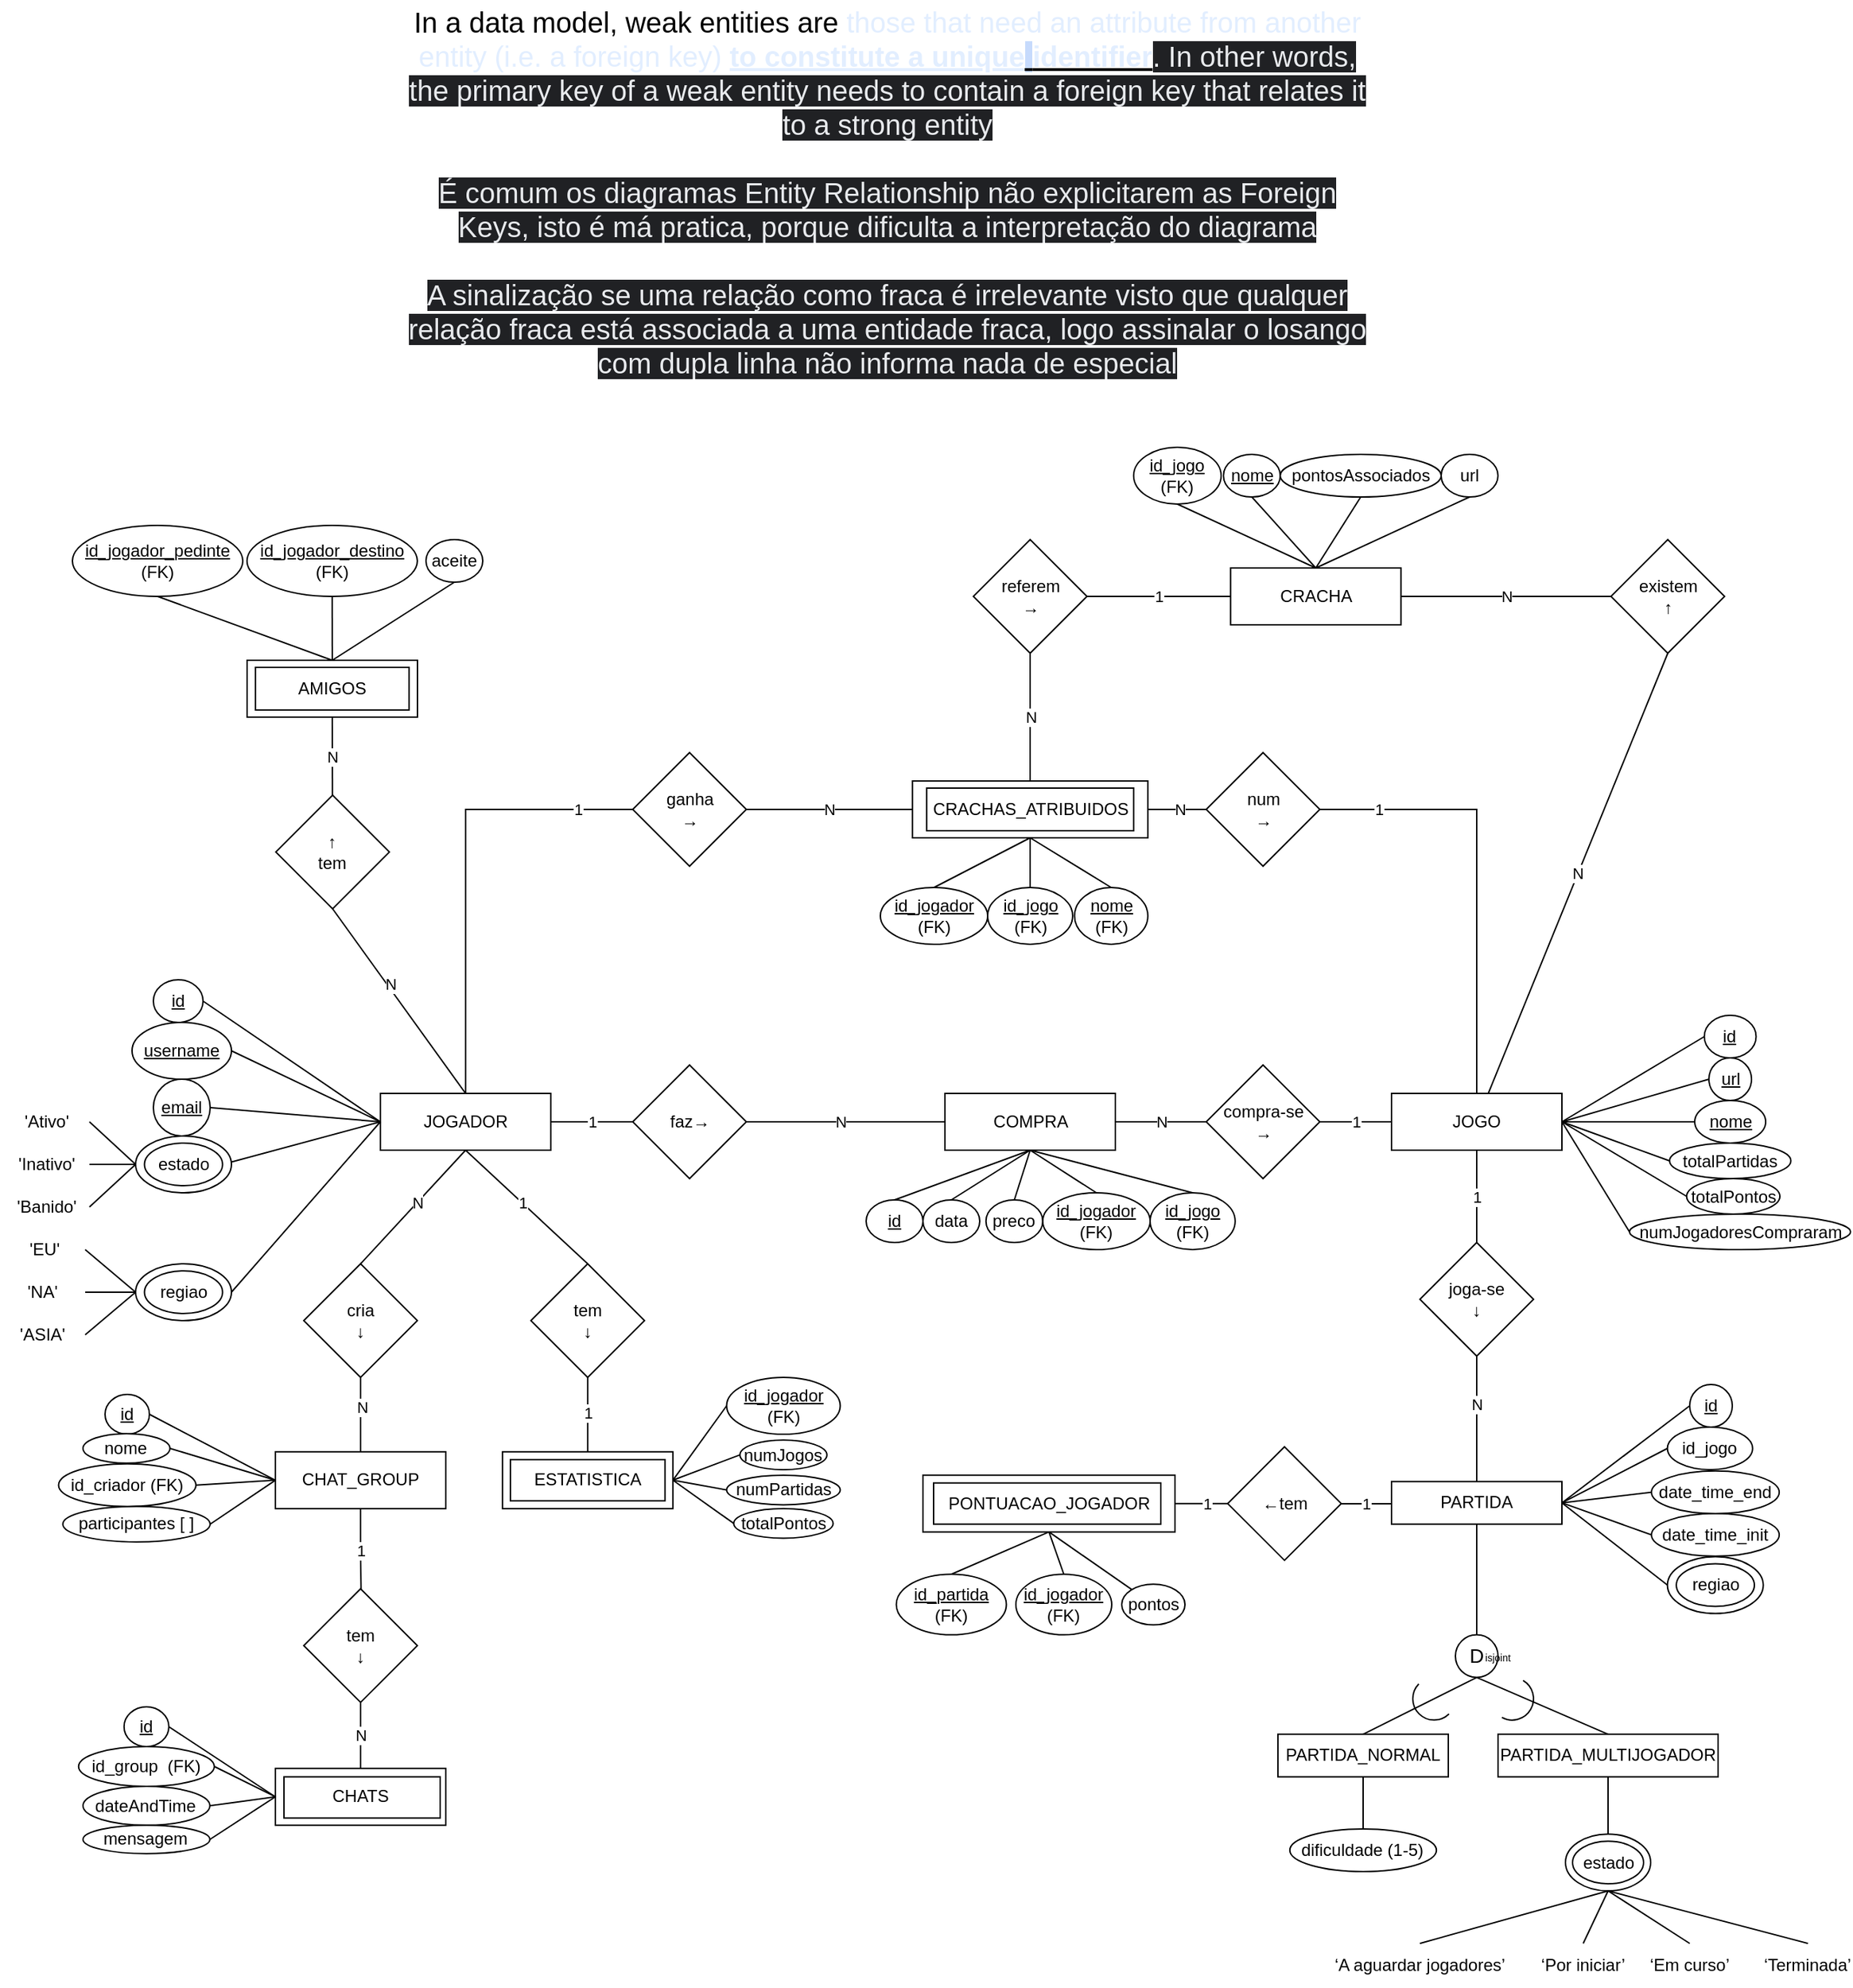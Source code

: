 <mxfile version="21.2.3" type="device">
  <diagram name="Page-1" id="gDqPEwOeBJ4B4ghDHGTp">
    <mxGraphModel dx="574" dy="1491" grid="1" gridSize="10" guides="1" tooltips="1" connect="1" arrows="1" fold="1" page="1" pageScale="1" pageWidth="827" pageHeight="1169" math="0" shadow="0">
      <root>
        <mxCell id="0" />
        <mxCell id="1" parent="0" />
        <mxCell id="o9kefqiTdvMdUMg-I6oA-73" value="" style="ellipse;whiteSpace=wrap;html=1;" parent="1" vertex="1">
          <mxGeometry x="1182.5" y="761.62" width="60" height="40" as="geometry" />
        </mxCell>
        <mxCell id="Y0LaDZVLSumVNecySCVG-50" style="rounded=0;orthogonalLoop=1;jettySize=auto;html=1;entryX=0;entryY=0.5;entryDx=0;entryDy=0;exitX=1;exitY=0.5;exitDx=0;exitDy=0;endArrow=none;endFill=0;" parent="1" source="o9kefqiTdvMdUMg-I6oA-35" target="Y0LaDZVLSumVNecySCVG-48" edge="1">
          <mxGeometry relative="1" as="geometry" />
        </mxCell>
        <mxCell id="Y0LaDZVLSumVNecySCVG-61" value="N" style="edgeLabel;html=1;align=center;verticalAlign=middle;resizable=0;points=[];" parent="Y0LaDZVLSumVNecySCVG-50" vertex="1" connectable="0">
          <mxGeometry x="0.373" relative="1" as="geometry">
            <mxPoint x="-30" as="offset" />
          </mxGeometry>
        </mxCell>
        <mxCell id="o9kefqiTdvMdUMg-I6oA-35" value="faz→" style="rhombus;whiteSpace=wrap;html=1;" parent="1" vertex="1">
          <mxGeometry x="525.64" y="220" width="80" height="80" as="geometry" />
        </mxCell>
        <mxCell id="o9kefqiTdvMdUMg-I6oA-3" style="rounded=0;orthogonalLoop=1;jettySize=auto;html=1;entryX=1;entryY=0.5;entryDx=0;entryDy=0;exitX=0;exitY=0.5;exitDx=0;exitDy=0;endArrow=none;endFill=0;" parent="1" source="o9kefqiTdvMdUMg-I6oA-1" target="o9kefqiTdvMdUMg-I6oA-2" edge="1">
          <mxGeometry relative="1" as="geometry" />
        </mxCell>
        <mxCell id="o9kefqiTdvMdUMg-I6oA-6" style="rounded=0;orthogonalLoop=1;jettySize=auto;html=1;exitX=0;exitY=0.5;exitDx=0;exitDy=0;entryX=1;entryY=0.5;entryDx=0;entryDy=0;endArrow=none;endFill=0;" parent="1" source="o9kefqiTdvMdUMg-I6oA-1" target="o9kefqiTdvMdUMg-I6oA-4" edge="1">
          <mxGeometry relative="1" as="geometry" />
        </mxCell>
        <mxCell id="o9kefqiTdvMdUMg-I6oA-36" value="1" style="rounded=0;orthogonalLoop=1;jettySize=auto;html=1;entryX=0;entryY=0.5;entryDx=0;entryDy=0;endArrow=none;endFill=0;exitX=1;exitY=0.5;exitDx=0;exitDy=0;" parent="1" source="o9kefqiTdvMdUMg-I6oA-1" target="o9kefqiTdvMdUMg-I6oA-35" edge="1">
          <mxGeometry relative="1" as="geometry">
            <mxPoint x="458.14" y="120.034" as="sourcePoint" />
          </mxGeometry>
        </mxCell>
        <mxCell id="o9kefqiTdvMdUMg-I6oA-89" style="edgeStyle=orthogonalEdgeStyle;rounded=0;orthogonalLoop=1;jettySize=auto;html=1;entryX=0;entryY=0.5;entryDx=0;entryDy=0;endArrow=none;endFill=0;exitX=0.5;exitY=0;exitDx=0;exitDy=0;" parent="1" source="o9kefqiTdvMdUMg-I6oA-1" target="o9kefqiTdvMdUMg-I6oA-87" edge="1">
          <mxGeometry relative="1" as="geometry" />
        </mxCell>
        <mxCell id="o9kefqiTdvMdUMg-I6oA-90" value="1" style="edgeLabel;html=1;align=center;verticalAlign=middle;resizable=0;points=[];" parent="o9kefqiTdvMdUMg-I6oA-89" vertex="1" connectable="0">
          <mxGeometry x="0.285" relative="1" as="geometry">
            <mxPoint x="75" as="offset" />
          </mxGeometry>
        </mxCell>
        <mxCell id="H9_7_KovDlHxRIFXxLMO-4" style="rounded=0;orthogonalLoop=1;jettySize=auto;html=1;entryX=0.5;entryY=1;entryDx=0;entryDy=0;exitX=0.5;exitY=0;exitDx=0;exitDy=0;endArrow=none;endFill=0;" parent="1" source="o9kefqiTdvMdUMg-I6oA-1" target="H9_7_KovDlHxRIFXxLMO-3" edge="1">
          <mxGeometry relative="1" as="geometry" />
        </mxCell>
        <mxCell id="Y0LaDZVLSumVNecySCVG-1" value="N" style="edgeLabel;html=1;align=center;verticalAlign=middle;resizable=0;points=[];" parent="H9_7_KovDlHxRIFXxLMO-4" vertex="1" connectable="0">
          <mxGeometry x="0.165" y="-2" relative="1" as="geometry">
            <mxPoint as="offset" />
          </mxGeometry>
        </mxCell>
        <mxCell id="o9kefqiTdvMdUMg-I6oA-1" value="JOGADOR" style="rounded=0;whiteSpace=wrap;html=1;" parent="1" vertex="1">
          <mxGeometry x="347.89" y="240" width="120" height="40" as="geometry" />
        </mxCell>
        <mxCell id="o9kefqiTdvMdUMg-I6oA-2" value="&lt;u&gt;id&lt;/u&gt;" style="ellipse;whiteSpace=wrap;html=1;" parent="1" vertex="1">
          <mxGeometry x="188" y="160" width="35" height="30" as="geometry" />
        </mxCell>
        <mxCell id="o9kefqiTdvMdUMg-I6oA-4" value="&lt;u&gt;username&lt;/u&gt;" style="ellipse;whiteSpace=wrap;html=1;" parent="1" vertex="1">
          <mxGeometry x="173" y="190" width="70" height="40" as="geometry" />
        </mxCell>
        <mxCell id="o9kefqiTdvMdUMg-I6oA-5" value="&lt;u&gt;email&lt;/u&gt;" style="ellipse;whiteSpace=wrap;html=1;" parent="1" vertex="1">
          <mxGeometry x="188" y="230" width="40" height="40" as="geometry" />
        </mxCell>
        <mxCell id="o9kefqiTdvMdUMg-I6oA-7" style="rounded=0;orthogonalLoop=1;jettySize=auto;html=1;exitX=0;exitY=0.5;exitDx=0;exitDy=0;entryX=1;entryY=0.5;entryDx=0;entryDy=0;endArrow=none;endFill=0;" parent="1" source="o9kefqiTdvMdUMg-I6oA-1" target="o9kefqiTdvMdUMg-I6oA-5" edge="1">
          <mxGeometry relative="1" as="geometry">
            <mxPoint x="414.25" y="230" as="sourcePoint" />
            <mxPoint x="304.25" y="250" as="targetPoint" />
          </mxGeometry>
        </mxCell>
        <mxCell id="o9kefqiTdvMdUMg-I6oA-9" style="rounded=0;orthogonalLoop=1;jettySize=auto;html=1;entryX=1;entryY=0.5;entryDx=0;entryDy=0;endArrow=none;endFill=0;exitX=0;exitY=0.5;exitDx=0;exitDy=0;" parent="1" source="o9kefqiTdvMdUMg-I6oA-1" target="o9kefqiTdvMdUMg-I6oA-8" edge="1">
          <mxGeometry relative="1" as="geometry">
            <mxPoint x="404.25" y="220" as="sourcePoint" />
            <mxPoint x="289.25" y="290" as="targetPoint" />
          </mxGeometry>
        </mxCell>
        <mxCell id="o9kefqiTdvMdUMg-I6oA-10" value="" style="ellipse;whiteSpace=wrap;html=1;" parent="1" vertex="1">
          <mxGeometry x="175.5" y="270" width="67.5" height="40" as="geometry" />
        </mxCell>
        <mxCell id="o9kefqiTdvMdUMg-I6oA-8" value="estado" style="ellipse;whiteSpace=wrap;html=1;" parent="1" vertex="1">
          <mxGeometry x="181.75" y="275" width="55" height="30" as="geometry" />
        </mxCell>
        <mxCell id="o9kefqiTdvMdUMg-I6oA-11" value="&#39;Ativo&#39;" style="text;html=1;strokeColor=none;fillColor=none;align=center;verticalAlign=middle;whiteSpace=wrap;rounded=0;" parent="1" vertex="1">
          <mxGeometry x="83" y="245" width="60" height="30" as="geometry" />
        </mxCell>
        <mxCell id="o9kefqiTdvMdUMg-I6oA-12" value="&#39;Inativo&#39;" style="text;html=1;strokeColor=none;fillColor=none;align=center;verticalAlign=middle;whiteSpace=wrap;rounded=0;" parent="1" vertex="1">
          <mxGeometry x="83" y="275" width="60" height="30" as="geometry" />
        </mxCell>
        <mxCell id="o9kefqiTdvMdUMg-I6oA-13" value="&#39;Banido&#39;" style="text;html=1;strokeColor=none;fillColor=none;align=center;verticalAlign=middle;whiteSpace=wrap;rounded=0;" parent="1" vertex="1">
          <mxGeometry x="83" y="305" width="60" height="30" as="geometry" />
        </mxCell>
        <mxCell id="o9kefqiTdvMdUMg-I6oA-16" style="rounded=0;orthogonalLoop=1;jettySize=auto;html=1;entryX=1;entryY=0.5;entryDx=0;entryDy=0;endArrow=none;endFill=0;exitX=0;exitY=0.5;exitDx=0;exitDy=0;" parent="1" source="o9kefqiTdvMdUMg-I6oA-10" target="o9kefqiTdvMdUMg-I6oA-11" edge="1">
          <mxGeometry relative="1" as="geometry">
            <mxPoint x="363" y="200" as="sourcePoint" />
            <mxPoint x="247" y="300" as="targetPoint" />
          </mxGeometry>
        </mxCell>
        <mxCell id="o9kefqiTdvMdUMg-I6oA-17" style="rounded=0;orthogonalLoop=1;jettySize=auto;html=1;entryX=1;entryY=0.5;entryDx=0;entryDy=0;endArrow=none;endFill=0;exitX=0;exitY=0.5;exitDx=0;exitDy=0;" parent="1" source="o9kefqiTdvMdUMg-I6oA-10" target="o9kefqiTdvMdUMg-I6oA-12" edge="1">
          <mxGeometry relative="1" as="geometry">
            <mxPoint x="186" y="300" as="sourcePoint" />
            <mxPoint x="148" y="270" as="targetPoint" />
          </mxGeometry>
        </mxCell>
        <mxCell id="o9kefqiTdvMdUMg-I6oA-18" style="rounded=0;orthogonalLoop=1;jettySize=auto;html=1;entryX=1;entryY=0.5;entryDx=0;entryDy=0;endArrow=none;endFill=0;exitX=0;exitY=0.5;exitDx=0;exitDy=0;" parent="1" source="o9kefqiTdvMdUMg-I6oA-10" target="o9kefqiTdvMdUMg-I6oA-13" edge="1">
          <mxGeometry relative="1" as="geometry">
            <mxPoint x="196" y="310" as="sourcePoint" />
            <mxPoint x="158" y="280" as="targetPoint" />
          </mxGeometry>
        </mxCell>
        <mxCell id="o9kefqiTdvMdUMg-I6oA-19" value="regiao" style="ellipse;whiteSpace=wrap;html=1;" parent="1" vertex="1">
          <mxGeometry x="181.75" y="365" width="55" height="30" as="geometry" />
        </mxCell>
        <mxCell id="o9kefqiTdvMdUMg-I6oA-20" style="rounded=0;orthogonalLoop=1;jettySize=auto;html=1;entryX=1;entryY=0.5;entryDx=0;entryDy=0;endArrow=none;endFill=0;exitX=0;exitY=0.5;exitDx=0;exitDy=0;" parent="1" source="o9kefqiTdvMdUMg-I6oA-1" target="o9kefqiTdvMdUMg-I6oA-107" edge="1">
          <mxGeometry relative="1" as="geometry">
            <mxPoint x="414.25" y="280" as="sourcePoint" />
            <mxPoint x="298.25" y="330" as="targetPoint" />
          </mxGeometry>
        </mxCell>
        <mxCell id="Y0LaDZVLSumVNecySCVG-74" value="N" style="rounded=0;orthogonalLoop=1;jettySize=auto;html=1;entryX=0.5;entryY=1;entryDx=0;entryDy=0;endArrow=none;endFill=0;" parent="1" source="o9kefqiTdvMdUMg-I6oA-21" target="Y0LaDZVLSumVNecySCVG-72" edge="1">
          <mxGeometry relative="1" as="geometry" />
        </mxCell>
        <mxCell id="o9kefqiTdvMdUMg-I6oA-21" value="JOGO" style="rounded=0;whiteSpace=wrap;html=1;" parent="1" vertex="1">
          <mxGeometry x="1060" y="240" width="120" height="40" as="geometry" />
        </mxCell>
        <mxCell id="o9kefqiTdvMdUMg-I6oA-22" value="&lt;u&gt;id&lt;/u&gt;" style="ellipse;whiteSpace=wrap;html=1;" parent="1" vertex="1">
          <mxGeometry x="1280.29" y="185" width="36.47" height="30" as="geometry" />
        </mxCell>
        <mxCell id="o9kefqiTdvMdUMg-I6oA-23" style="rounded=0;orthogonalLoop=1;jettySize=auto;html=1;entryX=0;entryY=0.5;entryDx=0;entryDy=0;endArrow=none;endFill=0;exitX=1;exitY=0.5;exitDx=0;exitDy=0;" parent="1" source="o9kefqiTdvMdUMg-I6oA-21" target="o9kefqiTdvMdUMg-I6oA-22" edge="1">
          <mxGeometry relative="1" as="geometry">
            <mxPoint x="1208.96" y="260" as="sourcePoint" />
            <mxPoint x="1299.65" y="325" as="targetPoint" />
          </mxGeometry>
        </mxCell>
        <mxCell id="o9kefqiTdvMdUMg-I6oA-24" value="&lt;u&gt;url&lt;/u&gt;" style="ellipse;whiteSpace=wrap;html=1;" parent="1" vertex="1">
          <mxGeometry x="1283.53" y="215" width="30" height="30" as="geometry" />
        </mxCell>
        <mxCell id="o9kefqiTdvMdUMg-I6oA-25" style="rounded=0;orthogonalLoop=1;jettySize=auto;html=1;entryX=0;entryY=0.5;entryDx=0;entryDy=0;endArrow=none;endFill=0;exitX=1;exitY=0.5;exitDx=0;exitDy=0;" parent="1" source="o9kefqiTdvMdUMg-I6oA-21" target="o9kefqiTdvMdUMg-I6oA-24" edge="1">
          <mxGeometry relative="1" as="geometry">
            <mxPoint x="1208.96" y="260" as="sourcePoint" />
            <mxPoint x="1299.65" y="360" as="targetPoint" />
          </mxGeometry>
        </mxCell>
        <mxCell id="o9kefqiTdvMdUMg-I6oA-26" value="&lt;u&gt;nome&lt;/u&gt;" style="ellipse;whiteSpace=wrap;html=1;" parent="1" vertex="1">
          <mxGeometry x="1273.53" y="245" width="50" height="30" as="geometry" />
        </mxCell>
        <mxCell id="o9kefqiTdvMdUMg-I6oA-27" style="rounded=0;orthogonalLoop=1;jettySize=auto;html=1;entryX=0;entryY=0.5;entryDx=0;entryDy=0;endArrow=none;endFill=0;exitX=1;exitY=0.5;exitDx=0;exitDy=0;" parent="1" source="o9kefqiTdvMdUMg-I6oA-21" target="o9kefqiTdvMdUMg-I6oA-26" edge="1">
          <mxGeometry relative="1" as="geometry">
            <mxPoint x="1208.96" y="260" as="sourcePoint" />
            <mxPoint x="1284.4" y="365" as="targetPoint" />
          </mxGeometry>
        </mxCell>
        <mxCell id="o9kefqiTdvMdUMg-I6oA-31" value="data" style="ellipse;whiteSpace=wrap;html=1;" parent="1" vertex="1">
          <mxGeometry x="730" y="315" width="40" height="30" as="geometry" />
        </mxCell>
        <mxCell id="o9kefqiTdvMdUMg-I6oA-32" value="preco" style="ellipse;whiteSpace=wrap;html=1;" parent="1" vertex="1">
          <mxGeometry x="774.37" y="315" width="40" height="30" as="geometry" />
        </mxCell>
        <mxCell id="o9kefqiTdvMdUMg-I6oA-33" style="rounded=0;orthogonalLoop=1;jettySize=auto;html=1;entryX=0.5;entryY=0;entryDx=0;entryDy=0;endArrow=none;endFill=0;exitX=0.5;exitY=1;exitDx=0;exitDy=0;" parent="1" source="Y0LaDZVLSumVNecySCVG-48" target="o9kefqiTdvMdUMg-I6oA-32" edge="1">
          <mxGeometry relative="1" as="geometry">
            <mxPoint x="813.76" y="130" as="sourcePoint" />
            <mxPoint x="1142.13" y="205" as="targetPoint" />
          </mxGeometry>
        </mxCell>
        <mxCell id="o9kefqiTdvMdUMg-I6oA-34" style="rounded=0;orthogonalLoop=1;jettySize=auto;html=1;entryX=0.5;entryY=0;entryDx=0;entryDy=0;endArrow=none;endFill=0;exitX=0.5;exitY=1;exitDx=0;exitDy=0;" parent="1" source="Y0LaDZVLSumVNecySCVG-48" target="o9kefqiTdvMdUMg-I6oA-31" edge="1">
          <mxGeometry relative="1" as="geometry">
            <mxPoint x="773.76" y="100" as="sourcePoint" />
            <mxPoint x="808.01" y="245" as="targetPoint" />
          </mxGeometry>
        </mxCell>
        <mxCell id="o9kefqiTdvMdUMg-I6oA-53" style="rounded=0;orthogonalLoop=1;jettySize=auto;html=1;endArrow=none;endFill=0;exitX=0.5;exitY=1;exitDx=0;exitDy=0;entryX=0.5;entryY=0;entryDx=0;entryDy=0;" parent="1" source="Y0LaDZVLSumVNecySCVG-38" target="o9kefqiTdvMdUMg-I6oA-52" edge="1">
          <mxGeometry relative="1" as="geometry">
            <mxPoint x="1116.5" y="613.61" as="targetPoint" />
          </mxGeometry>
        </mxCell>
        <mxCell id="Y0LaDZVLSumVNecySCVG-39" style="rounded=0;orthogonalLoop=1;jettySize=auto;html=1;exitX=0.5;exitY=1;exitDx=0;exitDy=0;entryX=0.5;entryY=0;entryDx=0;entryDy=0;endArrow=none;endFill=0;" parent="1" source="o9kefqiTdvMdUMg-I6oA-38" target="Y0LaDZVLSumVNecySCVG-38" edge="1">
          <mxGeometry relative="1" as="geometry">
            <mxPoint x="1379.32" y="515.0" as="sourcePoint" />
          </mxGeometry>
        </mxCell>
        <mxCell id="Y0LaDZVLSumVNecySCVG-52" value="N" style="edgeLabel;html=1;align=center;verticalAlign=middle;resizable=0;points=[];" parent="Y0LaDZVLSumVNecySCVG-39" vertex="1" connectable="0">
          <mxGeometry x="-0.234" relative="1" as="geometry">
            <mxPoint as="offset" />
          </mxGeometry>
        </mxCell>
        <mxCell id="o9kefqiTdvMdUMg-I6oA-38" value="joga-se&lt;br&gt;↓" style="rhombus;whiteSpace=wrap;html=1;" parent="1" vertex="1">
          <mxGeometry x="1080" y="345" width="80" height="80" as="geometry" />
        </mxCell>
        <mxCell id="o9kefqiTdvMdUMg-I6oA-41" value="&lt;u&gt;id&lt;/u&gt;" style="ellipse;whiteSpace=wrap;html=1;" parent="1" vertex="1">
          <mxGeometry x="1270" y="445" width="30" height="30" as="geometry" />
        </mxCell>
        <mxCell id="o9kefqiTdvMdUMg-I6oA-43" value="date_time_init" style="ellipse;whiteSpace=wrap;html=1;" parent="1" vertex="1">
          <mxGeometry x="1243.06" y="535.9" width="90" height="30" as="geometry" />
        </mxCell>
        <mxCell id="o9kefqiTdvMdUMg-I6oA-46" value="date_time_end" style="ellipse;whiteSpace=wrap;html=1;" parent="1" vertex="1">
          <mxGeometry x="1243.06" y="505.9" width="90" height="30" as="geometry" />
        </mxCell>
        <mxCell id="o9kefqiTdvMdUMg-I6oA-50" value="1" style="rounded=0;orthogonalLoop=1;jettySize=auto;html=1;entryX=0.5;entryY=1;entryDx=0;entryDy=0;endArrow=none;endFill=0;exitX=0.5;exitY=0;exitDx=0;exitDy=0;" parent="1" source="o9kefqiTdvMdUMg-I6oA-38" target="o9kefqiTdvMdUMg-I6oA-21" edge="1">
          <mxGeometry relative="1" as="geometry">
            <mxPoint x="1113.1" y="360" as="sourcePoint" />
            <mxPoint x="679.48" y="140" as="targetPoint" />
          </mxGeometry>
        </mxCell>
        <mxCell id="o9kefqiTdvMdUMg-I6oA-58" style="rounded=0;orthogonalLoop=1;jettySize=auto;html=1;entryX=0.5;entryY=0;entryDx=0;entryDy=0;endArrow=none;endFill=0;exitX=0.5;exitY=1;exitDx=0;exitDy=0;" parent="1" source="o9kefqiTdvMdUMg-I6oA-52" target="o9kefqiTdvMdUMg-I6oA-57" edge="1">
          <mxGeometry relative="1" as="geometry" />
        </mxCell>
        <mxCell id="o9kefqiTdvMdUMg-I6oA-60" style="rounded=0;orthogonalLoop=1;jettySize=auto;html=1;entryX=0.5;entryY=0;entryDx=0;entryDy=0;endArrow=none;endFill=0;exitX=0.5;exitY=1;exitDx=0;exitDy=0;" parent="1" source="o9kefqiTdvMdUMg-I6oA-52" target="o9kefqiTdvMdUMg-I6oA-56" edge="1">
          <mxGeometry relative="1" as="geometry" />
        </mxCell>
        <mxCell id="o9kefqiTdvMdUMg-I6oA-52" value="&lt;font style=&quot;font-size: 14px;&quot;&gt;D&lt;/font&gt;" style="ellipse;whiteSpace=wrap;html=1;" parent="1" vertex="1">
          <mxGeometry x="1105" y="621.29" width="30" height="30" as="geometry" />
        </mxCell>
        <mxCell id="o9kefqiTdvMdUMg-I6oA-56" value="PARTIDA_MULTIJOGADOR" style="rounded=0;whiteSpace=wrap;html=1;" parent="1" vertex="1">
          <mxGeometry x="1135" y="691.29" width="155" height="30" as="geometry" />
        </mxCell>
        <mxCell id="PEW9V024uj19wOXFV4pj-3" style="edgeStyle=orthogonalEdgeStyle;rounded=0;orthogonalLoop=1;jettySize=auto;html=1;entryX=0.5;entryY=0;entryDx=0;entryDy=0;endArrow=none;endFill=0;curved=1;" parent="1" source="o9kefqiTdvMdUMg-I6oA-57" target="o9kefqiTdvMdUMg-I6oA-68" edge="1">
          <mxGeometry relative="1" as="geometry" />
        </mxCell>
        <mxCell id="o9kefqiTdvMdUMg-I6oA-57" value="PARTIDA_NORMAL" style="rounded=0;whiteSpace=wrap;html=1;" parent="1" vertex="1">
          <mxGeometry x="980" y="691.29" width="120" height="30" as="geometry" />
        </mxCell>
        <mxCell id="o9kefqiTdvMdUMg-I6oA-62" value="" style="verticalLabelPosition=bottom;verticalAlign=top;html=1;shape=mxgraph.basic.arc;startAngle=0.502;endAngle=0.997;rotation=-45;fillStyle=solid;" parent="1" vertex="1">
          <mxGeometry x="1075" y="651.29" width="30" height="30" as="geometry" />
        </mxCell>
        <mxCell id="o9kefqiTdvMdUMg-I6oA-66" value="" style="verticalLabelPosition=bottom;verticalAlign=top;html=1;shape=mxgraph.basic.arc;startAngle=0.502;endAngle=0.997;rotation=-150;fillStyle=solid;" parent="1" vertex="1">
          <mxGeometry x="1130" y="651.29" width="30" height="30" as="geometry" />
        </mxCell>
        <mxCell id="o9kefqiTdvMdUMg-I6oA-68" value="dificuldade (1-5)" style="ellipse;whiteSpace=wrap;html=1;" parent="1" vertex="1">
          <mxGeometry x="988.38" y="757.98" width="103.25" height="30" as="geometry" />
        </mxCell>
        <mxCell id="o9kefqiTdvMdUMg-I6oA-70" value="estado" style="ellipse;whiteSpace=wrap;html=1;" parent="1" vertex="1">
          <mxGeometry x="1187.5" y="766.62" width="50" height="30" as="geometry" />
        </mxCell>
        <mxCell id="o9kefqiTdvMdUMg-I6oA-72" style="rounded=0;orthogonalLoop=1;jettySize=auto;html=1;endArrow=none;endFill=0;exitX=0.5;exitY=1;exitDx=0;exitDy=0;entryX=0.5;entryY=0;entryDx=0;entryDy=0;" parent="1" source="o9kefqiTdvMdUMg-I6oA-56" target="o9kefqiTdvMdUMg-I6oA-73" edge="1">
          <mxGeometry relative="1" as="geometry">
            <mxPoint x="1070" y="731.29" as="sourcePoint" />
            <mxPoint x="1175" y="741.29" as="targetPoint" />
          </mxGeometry>
        </mxCell>
        <mxCell id="o9kefqiTdvMdUMg-I6oA-74" value="‘Por iniciar’" style="text;html=1;strokeColor=none;fillColor=none;align=center;verticalAlign=middle;whiteSpace=wrap;rounded=0;" parent="1" vertex="1">
          <mxGeometry x="1160" y="838.61" width="70" height="30" as="geometry" />
        </mxCell>
        <mxCell id="o9kefqiTdvMdUMg-I6oA-75" value="‘A aguardar jogadores’" style="text;html=1;strokeColor=none;fillColor=none;align=center;verticalAlign=middle;whiteSpace=wrap;rounded=0;" parent="1" vertex="1">
          <mxGeometry x="1014.96" y="838.61" width="130" height="30" as="geometry" />
        </mxCell>
        <mxCell id="o9kefqiTdvMdUMg-I6oA-76" value="‘Em curso’" style="text;html=1;strokeColor=none;fillColor=none;align=center;verticalAlign=middle;whiteSpace=wrap;rounded=0;" parent="1" vertex="1">
          <mxGeometry x="1240" y="838.61" width="60" height="30" as="geometry" />
        </mxCell>
        <mxCell id="o9kefqiTdvMdUMg-I6oA-77" value="‘Terminada’" style="text;html=1;strokeColor=none;fillColor=none;align=center;verticalAlign=middle;whiteSpace=wrap;rounded=0;" parent="1" vertex="1">
          <mxGeometry x="1323.28" y="838.61" width="60" height="30" as="geometry" />
        </mxCell>
        <mxCell id="o9kefqiTdvMdUMg-I6oA-79" style="rounded=0;orthogonalLoop=1;jettySize=auto;html=1;endArrow=none;endFill=0;exitX=0.5;exitY=1;exitDx=0;exitDy=0;entryX=0.5;entryY=0;entryDx=0;entryDy=0;" parent="1" source="o9kefqiTdvMdUMg-I6oA-73" target="o9kefqiTdvMdUMg-I6oA-75" edge="1">
          <mxGeometry relative="1" as="geometry">
            <mxPoint x="1216.7" y="748.61" as="sourcePoint" />
            <mxPoint x="1216.7" y="773.61" as="targetPoint" />
          </mxGeometry>
        </mxCell>
        <mxCell id="o9kefqiTdvMdUMg-I6oA-81" style="rounded=0;orthogonalLoop=1;jettySize=auto;html=1;endArrow=none;endFill=0;exitX=0.5;exitY=1;exitDx=0;exitDy=0;entryX=0.5;entryY=0;entryDx=0;entryDy=0;" parent="1" source="o9kefqiTdvMdUMg-I6oA-73" target="o9kefqiTdvMdUMg-I6oA-74" edge="1">
          <mxGeometry relative="1" as="geometry">
            <mxPoint x="1216.7" y="813.61" as="sourcePoint" />
            <mxPoint x="1084.7" y="848.61" as="targetPoint" />
          </mxGeometry>
        </mxCell>
        <mxCell id="o9kefqiTdvMdUMg-I6oA-82" style="rounded=0;orthogonalLoop=1;jettySize=auto;html=1;endArrow=none;endFill=0;exitX=0.5;exitY=1;exitDx=0;exitDy=0;entryX=0.5;entryY=0;entryDx=0;entryDy=0;" parent="1" source="o9kefqiTdvMdUMg-I6oA-73" target="o9kefqiTdvMdUMg-I6oA-76" edge="1">
          <mxGeometry relative="1" as="geometry">
            <mxPoint x="1216.7" y="813.61" as="sourcePoint" />
            <mxPoint x="1211.7" y="848.61" as="targetPoint" />
          </mxGeometry>
        </mxCell>
        <mxCell id="o9kefqiTdvMdUMg-I6oA-83" style="rounded=0;orthogonalLoop=1;jettySize=auto;html=1;endArrow=none;endFill=0;exitX=0.5;exitY=1;exitDx=0;exitDy=0;entryX=0.5;entryY=0;entryDx=0;entryDy=0;" parent="1" source="o9kefqiTdvMdUMg-I6oA-73" target="o9kefqiTdvMdUMg-I6oA-77" edge="1">
          <mxGeometry relative="1" as="geometry">
            <mxPoint x="1216.7" y="813.61" as="sourcePoint" />
            <mxPoint x="1276.7" y="848.61" as="targetPoint" />
          </mxGeometry>
        </mxCell>
        <mxCell id="o9kefqiTdvMdUMg-I6oA-92" value="N" style="edgeStyle=orthogonalEdgeStyle;rounded=0;orthogonalLoop=1;jettySize=auto;html=1;entryX=0;entryY=0.5;entryDx=0;entryDy=0;endArrow=none;endFill=0;" parent="1" source="o9kefqiTdvMdUMg-I6oA-87" target="o9kefqiTdvMdUMg-I6oA-91" edge="1">
          <mxGeometry relative="1" as="geometry">
            <mxPoint x="601.42" y="40" as="sourcePoint" />
          </mxGeometry>
        </mxCell>
        <mxCell id="o9kefqiTdvMdUMg-I6oA-88" value="num&lt;br&gt;→" style="rhombus;whiteSpace=wrap;html=1;" parent="1" vertex="1">
          <mxGeometry x="929.51" width="80" height="80" as="geometry" />
        </mxCell>
        <mxCell id="o9kefqiTdvMdUMg-I6oA-93" style="edgeStyle=orthogonalEdgeStyle;rounded=0;orthogonalLoop=1;jettySize=auto;html=1;entryX=0;entryY=0.5;entryDx=0;entryDy=0;endArrow=none;endFill=0;" parent="1" source="o9kefqiTdvMdUMg-I6oA-91" target="o9kefqiTdvMdUMg-I6oA-88" edge="1">
          <mxGeometry relative="1" as="geometry" />
        </mxCell>
        <mxCell id="o9kefqiTdvMdUMg-I6oA-96" value="N" style="edgeLabel;html=1;align=center;verticalAlign=middle;resizable=0;points=[];" parent="o9kefqiTdvMdUMg-I6oA-93" vertex="1" connectable="0">
          <mxGeometry x="0.157" y="2" relative="1" as="geometry">
            <mxPoint x="-2" y="2" as="offset" />
          </mxGeometry>
        </mxCell>
        <mxCell id="o9kefqiTdvMdUMg-I6oA-91" value="CRACHAS_ATRIBUIDOS" style="rounded=0;whiteSpace=wrap;html=1;" parent="1" vertex="1">
          <mxGeometry x="722.63" y="20" width="165.75" height="40" as="geometry" />
        </mxCell>
        <mxCell id="o9kefqiTdvMdUMg-I6oA-94" value="1" style="edgeStyle=orthogonalEdgeStyle;rounded=0;orthogonalLoop=1;jettySize=auto;html=1;entryX=1;entryY=0.5;entryDx=0;entryDy=0;endArrow=none;endFill=0;exitX=0.5;exitY=0;exitDx=0;exitDy=0;" parent="1" source="o9kefqiTdvMdUMg-I6oA-21" target="o9kefqiTdvMdUMg-I6oA-88" edge="1">
          <mxGeometry x="0.735" relative="1" as="geometry">
            <mxPoint x="902.45" y="10" as="sourcePoint" />
            <mxPoint x="1002.45" y="10" as="targetPoint" />
            <mxPoint as="offset" />
          </mxGeometry>
        </mxCell>
        <mxCell id="o9kefqiTdvMdUMg-I6oA-95" value="" style="rounded=0;whiteSpace=wrap;html=1;fillColor=none;" parent="1" vertex="1">
          <mxGeometry x="732.63" y="25" width="145.75" height="30" as="geometry" />
        </mxCell>
        <mxCell id="o9kefqiTdvMdUMg-I6oA-99" value="" style="rounded=0;orthogonalLoop=1;jettySize=auto;html=1;exitX=0.5;exitY=0;exitDx=0;exitDy=0;entryX=0.5;entryY=1;entryDx=0;entryDy=0;endArrow=none;endFill=0;" parent="1" source="o9kefqiTdvMdUMg-I6oA-98" target="o9kefqiTdvMdUMg-I6oA-91" edge="1">
          <mxGeometry relative="1" as="geometry" />
        </mxCell>
        <mxCell id="o9kefqiTdvMdUMg-I6oA-98" value="&lt;u&gt;id_jogo&lt;br&gt;&lt;/u&gt;(FK)&lt;u&gt;&lt;br&gt;&lt;/u&gt;" style="ellipse;whiteSpace=wrap;html=1;" parent="1" vertex="1">
          <mxGeometry x="775.57" y="95" width="59.88" height="40" as="geometry" />
        </mxCell>
        <mxCell id="o9kefqiTdvMdUMg-I6oA-100" value="" style="rounded=0;orthogonalLoop=1;jettySize=auto;html=1;endArrow=none;endFill=0;exitX=0.5;exitY=0;exitDx=0;exitDy=0;entryX=0.5;entryY=1;entryDx=0;entryDy=0;" parent="1" source="o9kefqiTdvMdUMg-I6oA-101" target="o9kefqiTdvMdUMg-I6oA-91" edge="1">
          <mxGeometry relative="1" as="geometry">
            <mxPoint x="772.63" y="-50" as="sourcePoint" />
            <mxPoint x="782.63" y="20" as="targetPoint" />
          </mxGeometry>
        </mxCell>
        <mxCell id="o9kefqiTdvMdUMg-I6oA-101" value="&lt;u&gt;nome&lt;br&gt;&lt;/u&gt;(FK)&lt;u&gt;&lt;br&gt;&lt;/u&gt;" style="ellipse;whiteSpace=wrap;html=1;" parent="1" vertex="1">
          <mxGeometry x="836.76" y="95" width="51.62" height="40" as="geometry" />
        </mxCell>
        <mxCell id="o9kefqiTdvMdUMg-I6oA-102" value="url" style="ellipse;whiteSpace=wrap;html=1;" parent="1" vertex="1">
          <mxGeometry x="1094.96" y="-210" width="40" height="30" as="geometry" />
        </mxCell>
        <mxCell id="o9kefqiTdvMdUMg-I6oA-103" value="" style="rounded=0;orthogonalLoop=1;jettySize=auto;html=1;endArrow=none;endFill=0;exitX=0.5;exitY=1;exitDx=0;exitDy=0;entryX=0.5;entryY=0;entryDx=0;entryDy=0;" parent="1" source="o9kefqiTdvMdUMg-I6oA-102" target="Y0LaDZVLSumVNecySCVG-69" edge="1">
          <mxGeometry relative="1" as="geometry">
            <mxPoint x="782.63" y="-40" as="sourcePoint" />
            <mxPoint x="782.63" y="20" as="targetPoint" />
          </mxGeometry>
        </mxCell>
        <mxCell id="o9kefqiTdvMdUMg-I6oA-104" value="&lt;font style=&quot;font-size: 7px;&quot;&gt;isjoint&lt;/font&gt;" style="text;html=1;strokeColor=none;fillColor=none;align=center;verticalAlign=middle;whiteSpace=wrap;rounded=0;" parent="1" vertex="1">
          <mxGeometry x="1105" y="621.29" width="60" height="30" as="geometry" />
        </mxCell>
        <mxCell id="o9kefqiTdvMdUMg-I6oA-105" value="&lt;u&gt;id&lt;/u&gt;" style="ellipse;whiteSpace=wrap;html=1;" parent="1" vertex="1">
          <mxGeometry x="690" y="315" width="40" height="30" as="geometry" />
        </mxCell>
        <mxCell id="o9kefqiTdvMdUMg-I6oA-106" style="rounded=0;orthogonalLoop=1;jettySize=auto;html=1;entryX=0.5;entryY=0;entryDx=0;entryDy=0;endArrow=none;endFill=0;exitX=0.5;exitY=1;exitDx=0;exitDy=0;" parent="1" source="Y0LaDZVLSumVNecySCVG-48" target="o9kefqiTdvMdUMg-I6oA-105" edge="1">
          <mxGeometry relative="1" as="geometry">
            <mxPoint x="753.76" y="100" as="sourcePoint" />
            <mxPoint x="788.01" y="90" as="targetPoint" />
          </mxGeometry>
        </mxCell>
        <mxCell id="o9kefqiTdvMdUMg-I6oA-107" value="" style="ellipse;whiteSpace=wrap;html=1;fillColor=none;" parent="1" vertex="1">
          <mxGeometry x="175.5" y="360" width="67.5" height="40" as="geometry" />
        </mxCell>
        <mxCell id="o9kefqiTdvMdUMg-I6oA-108" value="&#39;EU&#39;" style="text;html=1;strokeColor=none;fillColor=none;align=center;verticalAlign=middle;whiteSpace=wrap;rounded=0;" parent="1" vertex="1">
          <mxGeometry x="83" y="335" width="57" height="30" as="geometry" />
        </mxCell>
        <mxCell id="o9kefqiTdvMdUMg-I6oA-109" value="&#39;NA&#39;" style="text;html=1;strokeColor=none;fillColor=none;align=center;verticalAlign=middle;whiteSpace=wrap;rounded=0;" parent="1" vertex="1">
          <mxGeometry x="80" y="365" width="60" height="30" as="geometry" />
        </mxCell>
        <mxCell id="o9kefqiTdvMdUMg-I6oA-110" value="&#39;ASIA&#39;" style="text;html=1;strokeColor=none;fillColor=none;align=center;verticalAlign=middle;whiteSpace=wrap;rounded=0;" parent="1" vertex="1">
          <mxGeometry x="80" y="395" width="60" height="30" as="geometry" />
        </mxCell>
        <mxCell id="o9kefqiTdvMdUMg-I6oA-111" style="rounded=0;orthogonalLoop=1;jettySize=auto;html=1;entryX=1;entryY=0.5;entryDx=0;entryDy=0;endArrow=none;endFill=0;exitX=0;exitY=0.5;exitDx=0;exitDy=0;" parent="1" source="o9kefqiTdvMdUMg-I6oA-107" target="o9kefqiTdvMdUMg-I6oA-108" edge="1">
          <mxGeometry relative="1" as="geometry">
            <mxPoint x="173" y="380" as="sourcePoint" />
            <mxPoint x="244" y="390" as="targetPoint" />
          </mxGeometry>
        </mxCell>
        <mxCell id="o9kefqiTdvMdUMg-I6oA-112" style="rounded=0;orthogonalLoop=1;jettySize=auto;html=1;entryX=1;entryY=0.5;entryDx=0;entryDy=0;endArrow=none;endFill=0;exitX=0;exitY=0.5;exitDx=0;exitDy=0;" parent="1" source="o9kefqiTdvMdUMg-I6oA-107" target="o9kefqiTdvMdUMg-I6oA-109" edge="1">
          <mxGeometry relative="1" as="geometry">
            <mxPoint x="173" y="380" as="sourcePoint" />
            <mxPoint x="145" y="360" as="targetPoint" />
          </mxGeometry>
        </mxCell>
        <mxCell id="o9kefqiTdvMdUMg-I6oA-113" style="rounded=0;orthogonalLoop=1;jettySize=auto;html=1;entryX=1;entryY=0.5;entryDx=0;entryDy=0;endArrow=none;endFill=0;exitX=0;exitY=0.5;exitDx=0;exitDy=0;" parent="1" source="o9kefqiTdvMdUMg-I6oA-107" target="o9kefqiTdvMdUMg-I6oA-110" edge="1">
          <mxGeometry relative="1" as="geometry">
            <mxPoint x="173" y="380" as="sourcePoint" />
            <mxPoint x="155" y="370" as="targetPoint" />
          </mxGeometry>
        </mxCell>
        <mxCell id="Y0LaDZVLSumVNecySCVG-53" value="1" style="edgeStyle=orthogonalEdgeStyle;rounded=0;orthogonalLoop=1;jettySize=auto;html=1;entryX=0;entryY=0.5;entryDx=0;entryDy=0;endArrow=none;endFill=0;exitX=0.978;exitY=0.502;exitDx=0;exitDy=0;exitPerimeter=0;" parent="1" source="PEW9V024uj19wOXFV4pj-7" target="Y0LaDZVLSumVNecySCVG-38" edge="1">
          <mxGeometry relative="1" as="geometry">
            <mxPoint x="985.74" y="536.66" as="sourcePoint" />
          </mxGeometry>
        </mxCell>
        <mxCell id="Y0LaDZVLSumVNecySCVG-60" style="rounded=0;orthogonalLoop=1;jettySize=auto;html=1;entryX=1;entryY=0.5;entryDx=0;entryDy=0;endArrow=none;endFill=0;exitX=0;exitY=0.5;exitDx=0;exitDy=0;" parent="1" source="PEW9V024uj19wOXFV4pj-7" target="PEW9V024uj19wOXFV4pj-9" edge="1">
          <mxGeometry relative="1" as="geometry" />
        </mxCell>
        <mxCell id="Y0LaDZVLSumVNecySCVG-62" value="1" style="edgeLabel;html=1;align=center;verticalAlign=middle;resizable=0;points=[];" parent="Y0LaDZVLSumVNecySCVG-60" vertex="1" connectable="0">
          <mxGeometry x="-0.191" relative="1" as="geometry">
            <mxPoint as="offset" />
          </mxGeometry>
        </mxCell>
        <mxCell id="PEW9V024uj19wOXFV4pj-7" value="←tem" style="rhombus;whiteSpace=wrap;html=1;" parent="1" vertex="1">
          <mxGeometry x="944.62" y="488.84" width="80" height="80" as="geometry" />
        </mxCell>
        <mxCell id="PEW9V024uj19wOXFV4pj-18" style="rounded=0;orthogonalLoop=1;jettySize=auto;html=1;entryX=0.5;entryY=0;entryDx=0;entryDy=0;endArrow=none;endFill=0;exitX=0.5;exitY=1;exitDx=0;exitDy=0;" parent="1" source="PEW9V024uj19wOXFV4pj-9" target="PEW9V024uj19wOXFV4pj-17" edge="1">
          <mxGeometry relative="1" as="geometry">
            <mxPoint x="737.63" y="578.61" as="targetPoint" />
          </mxGeometry>
        </mxCell>
        <mxCell id="PEW9V024uj19wOXFV4pj-9" value="PONTUACAO_JOGADOR" style="rounded=0;whiteSpace=wrap;html=1;" parent="1" vertex="1">
          <mxGeometry x="730" y="508.84" width="177.5" height="40" as="geometry" />
        </mxCell>
        <mxCell id="PEW9V024uj19wOXFV4pj-20" style="rounded=0;orthogonalLoop=1;jettySize=auto;html=1;entryX=0.5;entryY=0;entryDx=0;entryDy=0;endArrow=none;endFill=0;exitX=0.5;exitY=1;exitDx=0;exitDy=0;" parent="1" source="PEW9V024uj19wOXFV4pj-9" target="PEW9V024uj19wOXFV4pj-19" edge="1">
          <mxGeometry relative="1" as="geometry">
            <mxPoint x="813.25" y="578.61" as="targetPoint" />
          </mxGeometry>
        </mxCell>
        <mxCell id="PEW9V024uj19wOXFV4pj-10" value="" style="rounded=0;whiteSpace=wrap;html=1;fillColor=none;" parent="1" vertex="1">
          <mxGeometry x="737.5" y="514.34" width="160" height="29" as="geometry" />
        </mxCell>
        <mxCell id="PEW9V024uj19wOXFV4pj-13" style="rounded=0;orthogonalLoop=1;jettySize=auto;html=1;entryX=0.5;entryY=1;entryDx=0;entryDy=0;endArrow=none;endFill=0;" parent="1" source="PEW9V024uj19wOXFV4pj-12" target="PEW9V024uj19wOXFV4pj-9" edge="1">
          <mxGeometry relative="1" as="geometry" />
        </mxCell>
        <mxCell id="PEW9V024uj19wOXFV4pj-12" value="pontos" style="ellipse;whiteSpace=wrap;html=1;" parent="1" vertex="1">
          <mxGeometry x="870" y="585.62" width="44.55" height="28.66" as="geometry" />
        </mxCell>
        <mxCell id="PEW9V024uj19wOXFV4pj-17" value="&lt;u&gt;id_partida&lt;br&gt;&lt;/u&gt;(FK)&lt;u&gt;&lt;br&gt;&lt;/u&gt;" style="ellipse;whiteSpace=wrap;html=1;" parent="1" vertex="1">
          <mxGeometry x="711.25" y="578.61" width="77.5" height="42.68" as="geometry" />
        </mxCell>
        <mxCell id="PEW9V024uj19wOXFV4pj-19" value="&lt;u&gt;id_jogador&lt;br&gt;&lt;/u&gt;(FK)&lt;u&gt;&lt;br&gt;&lt;/u&gt;" style="ellipse;whiteSpace=wrap;html=1;" parent="1" vertex="1">
          <mxGeometry x="795.45" y="578.61" width="67.5" height="42.68" as="geometry" />
        </mxCell>
        <mxCell id="H9_7_KovDlHxRIFXxLMO-6" style="rounded=0;orthogonalLoop=1;jettySize=auto;html=1;entryX=0.5;entryY=1;entryDx=0;entryDy=0;endArrow=none;endFill=0;exitX=0.5;exitY=0;exitDx=0;exitDy=0;" parent="1" source="H9_7_KovDlHxRIFXxLMO-2" target="H9_7_KovDlHxRIFXxLMO-5" edge="1">
          <mxGeometry relative="1" as="geometry" />
        </mxCell>
        <mxCell id="Y0LaDZVLSumVNecySCVG-3" style="rounded=0;orthogonalLoop=1;jettySize=auto;html=1;entryX=0.5;entryY=1;entryDx=0;entryDy=0;endArrow=none;endFill=0;exitX=0.5;exitY=0;exitDx=0;exitDy=0;" parent="1" source="H9_7_KovDlHxRIFXxLMO-2" target="Y0LaDZVLSumVNecySCVG-2" edge="1">
          <mxGeometry relative="1" as="geometry" />
        </mxCell>
        <mxCell id="Y0LaDZVLSumVNecySCVG-5" style="rounded=0;orthogonalLoop=1;jettySize=auto;html=1;entryX=0.5;entryY=1;entryDx=0;entryDy=0;exitX=0.5;exitY=0;exitDx=0;exitDy=0;endArrow=none;endFill=0;" parent="1" source="H9_7_KovDlHxRIFXxLMO-2" target="Y0LaDZVLSumVNecySCVG-4" edge="1">
          <mxGeometry relative="1" as="geometry" />
        </mxCell>
        <mxCell id="H9_7_KovDlHxRIFXxLMO-2" value="AMIGOS" style="rounded=0;whiteSpace=wrap;html=1;" parent="1" vertex="1">
          <mxGeometry x="254" y="-65" width="120" height="40" as="geometry" />
        </mxCell>
        <mxCell id="H9_7_KovDlHxRIFXxLMO-7" value="N" style="rounded=0;orthogonalLoop=1;jettySize=auto;html=1;entryX=0.5;entryY=1;entryDx=0;entryDy=0;endArrow=none;endFill=0;" parent="1" source="H9_7_KovDlHxRIFXxLMO-3" target="H9_7_KovDlHxRIFXxLMO-2" edge="1">
          <mxGeometry relative="1" as="geometry" />
        </mxCell>
        <mxCell id="H9_7_KovDlHxRIFXxLMO-3" value="↑&lt;br&gt;tem" style="rhombus;whiteSpace=wrap;html=1;" parent="1" vertex="1">
          <mxGeometry x="274.25" y="30" width="80" height="80" as="geometry" />
        </mxCell>
        <mxCell id="H9_7_KovDlHxRIFXxLMO-5" value="&lt;u&gt;id_jogador_destino &lt;/u&gt;(FK)" style="ellipse;whiteSpace=wrap;html=1;" parent="1" vertex="1">
          <mxGeometry x="253.93" y="-160" width="120" height="50" as="geometry" />
        </mxCell>
        <mxCell id="Y0LaDZVLSumVNecySCVG-2" value="&lt;u&gt;id_jogador_pedinte &lt;/u&gt;(FK)" style="ellipse;whiteSpace=wrap;html=1;" parent="1" vertex="1">
          <mxGeometry x="131" y="-160" width="120" height="50" as="geometry" />
        </mxCell>
        <mxCell id="Y0LaDZVLSumVNecySCVG-4" value="aceite" style="ellipse;whiteSpace=wrap;html=1;" parent="1" vertex="1">
          <mxGeometry x="380" y="-150" width="40" height="30" as="geometry" />
        </mxCell>
        <mxCell id="Y0LaDZVLSumVNecySCVG-7" style="rounded=0;orthogonalLoop=1;jettySize=auto;html=1;entryX=0.5;entryY=1;entryDx=0;entryDy=0;endArrow=none;endFill=0;exitX=0.5;exitY=0;exitDx=0;exitDy=0;" parent="1" source="Y0LaDZVLSumVNecySCVG-6" target="o9kefqiTdvMdUMg-I6oA-1" edge="1">
          <mxGeometry relative="1" as="geometry" />
        </mxCell>
        <mxCell id="Y0LaDZVLSumVNecySCVG-21" value="N" style="edgeLabel;html=1;align=center;verticalAlign=middle;resizable=0;points=[];" parent="Y0LaDZVLSumVNecySCVG-7" vertex="1" connectable="0">
          <mxGeometry x="0.073" relative="1" as="geometry">
            <mxPoint as="offset" />
          </mxGeometry>
        </mxCell>
        <mxCell id="Y0LaDZVLSumVNecySCVG-9" style="rounded=0;orthogonalLoop=1;jettySize=auto;html=1;entryX=0.5;entryY=0;entryDx=0;entryDy=0;endArrow=none;endFill=0;exitX=0.5;exitY=1;exitDx=0;exitDy=0;" parent="1" source="Y0LaDZVLSumVNecySCVG-6" target="Y0LaDZVLSumVNecySCVG-8" edge="1">
          <mxGeometry relative="1" as="geometry" />
        </mxCell>
        <mxCell id="Y0LaDZVLSumVNecySCVG-22" value="N" style="edgeLabel;html=1;align=center;verticalAlign=middle;resizable=0;points=[];" parent="Y0LaDZVLSumVNecySCVG-9" vertex="1" connectable="0">
          <mxGeometry x="-0.227" y="1" relative="1" as="geometry">
            <mxPoint as="offset" />
          </mxGeometry>
        </mxCell>
        <mxCell id="Y0LaDZVLSumVNecySCVG-6" value="cria&lt;br&gt;↓" style="rhombus;whiteSpace=wrap;html=1;" parent="1" vertex="1">
          <mxGeometry x="293.93" y="360" width="80" height="80" as="geometry" />
        </mxCell>
        <mxCell id="Y0LaDZVLSumVNecySCVG-10" style="rounded=0;orthogonalLoop=1;jettySize=auto;html=1;endArrow=none;endFill=0;entryX=1;entryY=0.5;entryDx=0;entryDy=0;exitX=0;exitY=0.5;exitDx=0;exitDy=0;" parent="1" source="Y0LaDZVLSumVNecySCVG-8" target="Y0LaDZVLSumVNecySCVG-11" edge="1">
          <mxGeometry relative="1" as="geometry">
            <mxPoint x="398.01" y="499.36" as="targetPoint" />
          </mxGeometry>
        </mxCell>
        <mxCell id="Y0LaDZVLSumVNecySCVG-14" style="rounded=0;orthogonalLoop=1;jettySize=auto;html=1;entryX=1;entryY=0.5;entryDx=0;entryDy=0;endArrow=none;endFill=0;exitX=0;exitY=0.5;exitDx=0;exitDy=0;" parent="1" source="Y0LaDZVLSumVNecySCVG-8" target="Y0LaDZVLSumVNecySCVG-13" edge="1">
          <mxGeometry relative="1" as="geometry">
            <mxPoint x="358.01" y="509.36" as="sourcePoint" />
          </mxGeometry>
        </mxCell>
        <mxCell id="Y0LaDZVLSumVNecySCVG-18" value="1" style="edgeStyle=orthogonalEdgeStyle;rounded=0;orthogonalLoop=1;jettySize=auto;html=1;entryX=0.505;entryY=0.049;entryDx=0;entryDy=0;entryPerimeter=0;endArrow=none;endFill=0;" parent="1" source="Y0LaDZVLSumVNecySCVG-8" target="Y0LaDZVLSumVNecySCVG-17" edge="1">
          <mxGeometry relative="1" as="geometry" />
        </mxCell>
        <mxCell id="Y0LaDZVLSumVNecySCVG-30" style="rounded=0;orthogonalLoop=1;jettySize=auto;html=1;entryX=1;entryY=0.5;entryDx=0;entryDy=0;endArrow=none;endFill=0;exitX=0;exitY=0.5;exitDx=0;exitDy=0;" parent="1" source="Y0LaDZVLSumVNecySCVG-8" target="Y0LaDZVLSumVNecySCVG-29" edge="1">
          <mxGeometry relative="1" as="geometry" />
        </mxCell>
        <mxCell id="Y0LaDZVLSumVNecySCVG-8" value="CHAT_GROUP" style="rounded=0;whiteSpace=wrap;html=1;" parent="1" vertex="1">
          <mxGeometry x="273.93" y="492.4" width="120" height="40" as="geometry" />
        </mxCell>
        <mxCell id="Y0LaDZVLSumVNecySCVG-11" value="&lt;u&gt;id&lt;/u&gt;" style="ellipse;whiteSpace=wrap;html=1;" parent="1" vertex="1">
          <mxGeometry x="153.99" y="452.0" width="31.25" height="28" as="geometry" />
        </mxCell>
        <mxCell id="Y0LaDZVLSumVNecySCVG-13" value="id_criador (FK)" style="ellipse;whiteSpace=wrap;html=1;" parent="1" vertex="1">
          <mxGeometry x="121.25" y="500.86" width="96.74" height="30" as="geometry" />
        </mxCell>
        <mxCell id="Y0LaDZVLSumVNecySCVG-16" style="rounded=0;orthogonalLoop=1;jettySize=auto;html=1;entryX=0;entryY=0.5;entryDx=0;entryDy=0;endArrow=none;endFill=0;exitX=1;exitY=0.5;exitDx=0;exitDy=0;" parent="1" source="Y0LaDZVLSumVNecySCVG-15" target="Y0LaDZVLSumVNecySCVG-8" edge="1">
          <mxGeometry relative="1" as="geometry" />
        </mxCell>
        <mxCell id="Y0LaDZVLSumVNecySCVG-15" value="participantes [ ]" style="ellipse;whiteSpace=wrap;html=1;" parent="1" vertex="1">
          <mxGeometry x="124.24" y="530.86" width="103.76" height="25" as="geometry" />
        </mxCell>
        <mxCell id="Y0LaDZVLSumVNecySCVG-20" value="N" style="rounded=0;orthogonalLoop=1;jettySize=auto;html=1;entryX=0.5;entryY=0;entryDx=0;entryDy=0;endArrow=none;endFill=0;strokeWidth=1;" parent="1" source="Y0LaDZVLSumVNecySCVG-17" target="Y0LaDZVLSumVNecySCVG-19" edge="1">
          <mxGeometry relative="1" as="geometry" />
        </mxCell>
        <mxCell id="Y0LaDZVLSumVNecySCVG-17" value="tem&lt;br&gt;↓" style="rhombus;whiteSpace=wrap;html=1;" parent="1" vertex="1">
          <mxGeometry x="293.93" y="588.85" width="80" height="80" as="geometry" />
        </mxCell>
        <mxCell id="Y0LaDZVLSumVNecySCVG-26" style="rounded=0;orthogonalLoop=1;jettySize=auto;html=1;entryX=1;entryY=0.5;entryDx=0;entryDy=0;endArrow=none;endFill=0;exitX=0;exitY=0.5;exitDx=0;exitDy=0;" parent="1" source="Y0LaDZVLSumVNecySCVG-19" target="Y0LaDZVLSumVNecySCVG-23" edge="1">
          <mxGeometry relative="1" as="geometry" />
        </mxCell>
        <mxCell id="Y0LaDZVLSumVNecySCVG-19" value="CHATS" style="rounded=0;whiteSpace=wrap;html=1;" parent="1" vertex="1">
          <mxGeometry x="273.93" y="715.36" width="120" height="40" as="geometry" />
        </mxCell>
        <mxCell id="Y0LaDZVLSumVNecySCVG-23" value="dateAndTime" style="ellipse;whiteSpace=wrap;html=1;" parent="1" vertex="1">
          <mxGeometry x="138.45" y="728.0" width="89.37" height="27.36" as="geometry" />
        </mxCell>
        <mxCell id="Y0LaDZVLSumVNecySCVG-27" style="rounded=0;orthogonalLoop=1;jettySize=auto;html=1;entryX=0;entryY=0.5;entryDx=0;entryDy=0;endArrow=none;endFill=0;exitX=1;exitY=0.5;exitDx=0;exitDy=0;" parent="1" source="Y0LaDZVLSumVNecySCVG-25" target="Y0LaDZVLSumVNecySCVG-19" edge="1">
          <mxGeometry relative="1" as="geometry" />
        </mxCell>
        <mxCell id="Y0LaDZVLSumVNecySCVG-25" value="mensagem" style="ellipse;whiteSpace=wrap;html=1;" parent="1" vertex="1">
          <mxGeometry x="138.45" y="755.36" width="89.37" height="20" as="geometry" />
        </mxCell>
        <mxCell id="Y0LaDZVLSumVNecySCVG-29" value="nome" style="ellipse;whiteSpace=wrap;html=1;" parent="1" vertex="1">
          <mxGeometry x="138.45" y="479.57" width="61.25" height="20.86" as="geometry" />
        </mxCell>
        <mxCell id="Y0LaDZVLSumVNecySCVG-32" style="rounded=0;orthogonalLoop=1;jettySize=auto;html=1;entryX=0;entryY=0.5;entryDx=0;entryDy=0;endArrow=none;endFill=0;exitX=1;exitY=0.5;exitDx=0;exitDy=0;" parent="1" source="Y0LaDZVLSumVNecySCVG-31" target="Y0LaDZVLSumVNecySCVG-19" edge="1">
          <mxGeometry relative="1" as="geometry" />
        </mxCell>
        <mxCell id="Y0LaDZVLSumVNecySCVG-31" value="id_group&amp;nbsp; (FK)" style="ellipse;whiteSpace=wrap;html=1;" parent="1" vertex="1">
          <mxGeometry x="135.35" y="700" width="95.57" height="28" as="geometry" />
        </mxCell>
        <mxCell id="Y0LaDZVLSumVNecySCVG-36" value="AMIGOS" style="rounded=0;whiteSpace=wrap;html=1;" parent="1" vertex="1">
          <mxGeometry x="259.88" y="-60" width="108.24" height="30" as="geometry" />
        </mxCell>
        <mxCell id="Y0LaDZVLSumVNecySCVG-37" value="&lt;font style=&quot;font-size: 20px;&quot;&gt;In a data model, weak entities are&amp;nbsp;&lt;span style=&quot;color: rgb(226, 238, 255); font-family: &amp;quot;Google Sans&amp;quot;, arial, sans-serif; text-align: left;&quot;&gt;those that need an attribute from another entity (i.e. a foreign key) &lt;b&gt;&lt;u&gt;to constitute a unique&lt;/u&gt;&lt;/b&gt;&lt;/span&gt;&lt;b&gt;&lt;u&gt;&lt;span style=&quot;background-color: rgba(66, 133, 244, 0.3); color: rgb(226, 238, 255); font-family: &amp;quot;Google Sans&amp;quot;, arial, sans-serif; text-align: left;&quot;&gt; &lt;/span&gt;&lt;span style=&quot;color: rgb(226, 238, 255); font-family: &amp;quot;Google Sans&amp;quot;, arial, sans-serif; text-align: left;&quot;&gt;identifier&lt;/span&gt;&lt;/u&gt;&lt;/b&gt;&lt;span style=&quot;color: rgb(232, 234, 237); font-family: &amp;quot;Google Sans&amp;quot;, arial, sans-serif; text-align: left; background-color: rgb(32, 33, 36);&quot;&gt;. In other words, the primary key of a weak entity needs to contain a foreign key that relates it to a strong entity&lt;br&gt;&lt;br&gt;É comum os diagramas Entity Relationship não explicitarem as Foreign Keys, isto é má pratica, porque dificulta a interpretação do diagrama&lt;br&gt;&lt;br&gt;A sinalização se uma relação como fraca é irrelevante visto que qualquer relação fraca está associada a uma entidade fraca, logo assinalar o losango com dupla linha não informa nada de especial&lt;br&gt;&lt;/span&gt;&lt;/font&gt;" style="text;html=1;strokeColor=none;fillColor=none;align=center;verticalAlign=middle;whiteSpace=wrap;rounded=0;" parent="1" vertex="1">
          <mxGeometry x="360.04" y="-530" width="690" height="270" as="geometry" />
        </mxCell>
        <mxCell id="Y0LaDZVLSumVNecySCVG-38" value="PARTIDA" style="rounded=0;whiteSpace=wrap;html=1;" parent="1" vertex="1">
          <mxGeometry x="1060.0" y="513.34" width="120" height="30" as="geometry" />
        </mxCell>
        <mxCell id="Y0LaDZVLSumVNecySCVG-46" value="&lt;u&gt;id_jogador&lt;/u&gt;&lt;br&gt;(FK)" style="ellipse;whiteSpace=wrap;html=1;" parent="1" vertex="1">
          <mxGeometry x="700" y="95" width="75.57" height="40" as="geometry" />
        </mxCell>
        <mxCell id="Y0LaDZVLSumVNecySCVG-47" value="" style="rounded=0;orthogonalLoop=1;jettySize=auto;html=1;exitX=0.5;exitY=0;exitDx=0;exitDy=0;endArrow=none;endFill=0;entryX=0.5;entryY=1;entryDx=0;entryDy=0;" parent="1" source="Y0LaDZVLSumVNecySCVG-46" target="o9kefqiTdvMdUMg-I6oA-91" edge="1">
          <mxGeometry relative="1" as="geometry">
            <mxPoint x="752.38" y="-40" as="sourcePoint" />
            <mxPoint x="782.38" y="20" as="targetPoint" />
          </mxGeometry>
        </mxCell>
        <mxCell id="Y0LaDZVLSumVNecySCVG-48" value="COMPRA" style="rounded=0;whiteSpace=wrap;html=1;" parent="1" vertex="1">
          <mxGeometry x="745.51" y="240" width="120" height="40" as="geometry" />
        </mxCell>
        <mxCell id="Y0LaDZVLSumVNecySCVG-54" style="rounded=0;orthogonalLoop=1;jettySize=auto;html=1;entryX=0;entryY=0.5;entryDx=0;entryDy=0;endArrow=none;endFill=0;exitX=1;exitY=0.5;exitDx=0;exitDy=0;" parent="1" source="Y0LaDZVLSumVNecySCVG-38" target="o9kefqiTdvMdUMg-I6oA-41" edge="1">
          <mxGeometry relative="1" as="geometry">
            <mxPoint x="1175.56" y="523.9" as="sourcePoint" />
            <mxPoint x="1265.56" y="523.9" as="targetPoint" />
          </mxGeometry>
        </mxCell>
        <mxCell id="Y0LaDZVLSumVNecySCVG-55" style="rounded=0;orthogonalLoop=1;jettySize=auto;html=1;entryX=0;entryY=0.5;entryDx=0;entryDy=0;endArrow=none;endFill=0;exitX=1;exitY=0.5;exitDx=0;exitDy=0;" parent="1" source="Y0LaDZVLSumVNecySCVG-38" target="o9kefqiTdvMdUMg-I6oA-46" edge="1">
          <mxGeometry relative="1" as="geometry">
            <mxPoint x="1185.56" y="542.29" as="sourcePoint" />
            <mxPoint x="1283.56" y="510.29" as="targetPoint" />
          </mxGeometry>
        </mxCell>
        <mxCell id="Y0LaDZVLSumVNecySCVG-56" style="rounded=0;orthogonalLoop=1;jettySize=auto;html=1;entryX=0;entryY=0.5;entryDx=0;entryDy=0;endArrow=none;endFill=0;exitX=1;exitY=0.5;exitDx=0;exitDy=0;" parent="1" source="Y0LaDZVLSumVNecySCVG-38" target="o9kefqiTdvMdUMg-I6oA-43" edge="1">
          <mxGeometry relative="1" as="geometry">
            <mxPoint x="1185.56" y="542.29" as="sourcePoint" />
            <mxPoint x="1253.56" y="549.29" as="targetPoint" />
          </mxGeometry>
        </mxCell>
        <mxCell id="Y0LaDZVLSumVNecySCVG-57" style="rounded=0;orthogonalLoop=1;jettySize=auto;html=1;entryX=0;entryY=0.5;entryDx=0;entryDy=0;endArrow=none;endFill=0;exitX=1;exitY=0.5;exitDx=0;exitDy=0;" parent="1" source="Y0LaDZVLSumVNecySCVG-38" target="Y0LaDZVLSumVNecySCVG-59" edge="1">
          <mxGeometry relative="1" as="geometry">
            <mxPoint x="1185.56" y="542.29" as="sourcePoint" />
            <mxPoint x="1263.06" y="601.33" as="targetPoint" />
          </mxGeometry>
        </mxCell>
        <mxCell id="Y0LaDZVLSumVNecySCVG-58" value="regiao" style="ellipse;whiteSpace=wrap;html=1;" parent="1" vertex="1">
          <mxGeometry x="1260.56" y="571.29" width="55" height="30" as="geometry" />
        </mxCell>
        <mxCell id="Y0LaDZVLSumVNecySCVG-59" value="" style="ellipse;whiteSpace=wrap;html=1;fillColor=none;" parent="1" vertex="1">
          <mxGeometry x="1254.31" y="566.29" width="67.5" height="40" as="geometry" />
        </mxCell>
        <mxCell id="Y0LaDZVLSumVNecySCVG-64" value="N" style="edgeStyle=orthogonalEdgeStyle;rounded=0;orthogonalLoop=1;jettySize=auto;html=1;endArrow=none;endFill=0;entryX=1;entryY=0.5;entryDx=0;entryDy=0;" parent="1" source="Y0LaDZVLSumVNecySCVG-63" target="Y0LaDZVLSumVNecySCVG-48" edge="1">
          <mxGeometry relative="1" as="geometry">
            <mxPoint x="870" y="260" as="targetPoint" />
          </mxGeometry>
        </mxCell>
        <mxCell id="Y0LaDZVLSumVNecySCVG-67" value="1" style="edgeStyle=orthogonalEdgeStyle;rounded=0;orthogonalLoop=1;jettySize=auto;html=1;entryX=0;entryY=0.5;entryDx=0;entryDy=0;endArrow=none;endFill=0;" parent="1" source="Y0LaDZVLSumVNecySCVG-63" target="o9kefqiTdvMdUMg-I6oA-21" edge="1">
          <mxGeometry relative="1" as="geometry">
            <mxPoint x="1030" y="260" as="targetPoint" />
          </mxGeometry>
        </mxCell>
        <mxCell id="Y0LaDZVLSumVNecySCVG-63" value="compra-se&lt;br&gt;→" style="rhombus;whiteSpace=wrap;html=1;" parent="1" vertex="1">
          <mxGeometry x="929.51" y="220" width="80" height="80" as="geometry" />
        </mxCell>
        <mxCell id="Y0LaDZVLSumVNecySCVG-66" value="" style="edgeStyle=orthogonalEdgeStyle;rounded=0;orthogonalLoop=1;jettySize=auto;html=1;entryX=0;entryY=0.5;entryDx=0;entryDy=0;endArrow=none;endFill=0;" parent="1" target="o9kefqiTdvMdUMg-I6oA-87" edge="1">
          <mxGeometry relative="1" as="geometry">
            <mxPoint x="535.31" y="40" as="sourcePoint" />
            <mxPoint x="656.89" y="40" as="targetPoint" />
          </mxGeometry>
        </mxCell>
        <mxCell id="o9kefqiTdvMdUMg-I6oA-87" value="ganha&lt;br&gt;→" style="rhombus;whiteSpace=wrap;html=1;" parent="1" vertex="1">
          <mxGeometry x="525.64" width="80" height="80" as="geometry" />
        </mxCell>
        <mxCell id="Y0LaDZVLSumVNecySCVG-77" style="rounded=0;orthogonalLoop=1;jettySize=auto;html=1;entryX=0.5;entryY=1;entryDx=0;entryDy=0;endArrow=none;endFill=0;exitX=0.5;exitY=0;exitDx=0;exitDy=0;" parent="1" source="Y0LaDZVLSumVNecySCVG-69" target="Y0LaDZVLSumVNecySCVG-75" edge="1">
          <mxGeometry relative="1" as="geometry" />
        </mxCell>
        <mxCell id="Y0LaDZVLSumVNecySCVG-69" value="CRACHA" style="rounded=0;whiteSpace=wrap;html=1;" parent="1" vertex="1">
          <mxGeometry x="946.67" y="-130" width="120" height="40" as="geometry" />
        </mxCell>
        <mxCell id="Y0LaDZVLSumVNecySCVG-73" value="N" style="rounded=0;orthogonalLoop=1;jettySize=auto;html=1;entryX=1;entryY=0.5;entryDx=0;entryDy=0;endArrow=none;endFill=0;exitX=0;exitY=0.5;exitDx=0;exitDy=0;" parent="1" source="Y0LaDZVLSumVNecySCVG-72" target="Y0LaDZVLSumVNecySCVG-69" edge="1">
          <mxGeometry relative="1" as="geometry" />
        </mxCell>
        <mxCell id="Y0LaDZVLSumVNecySCVG-72" value="existem&lt;br&gt;↑" style="rhombus;whiteSpace=wrap;html=1;" parent="1" vertex="1">
          <mxGeometry x="1214.57" y="-150" width="80" height="80" as="geometry" />
        </mxCell>
        <mxCell id="Y0LaDZVLSumVNecySCVG-75" value="&lt;u&gt;nome&lt;/u&gt;" style="ellipse;whiteSpace=wrap;html=1;" parent="1" vertex="1">
          <mxGeometry x="941.63" y="-210" width="40" height="30" as="geometry" />
        </mxCell>
        <mxCell id="Y0LaDZVLSumVNecySCVG-76" value="&lt;u&gt;id_jogo&lt;br&gt;&lt;/u&gt;(FK)&lt;u&gt;&lt;br&gt;&lt;/u&gt;" style="ellipse;whiteSpace=wrap;html=1;" parent="1" vertex="1">
          <mxGeometry x="878.38" y="-215" width="61.63" height="40" as="geometry" />
        </mxCell>
        <mxCell id="Y0LaDZVLSumVNecySCVG-78" style="rounded=0;orthogonalLoop=1;jettySize=auto;html=1;entryX=0.5;entryY=1;entryDx=0;entryDy=0;endArrow=none;endFill=0;exitX=0.5;exitY=0;exitDx=0;exitDy=0;" parent="1" source="Y0LaDZVLSumVNecySCVG-69" target="Y0LaDZVLSumVNecySCVG-76" edge="1">
          <mxGeometry relative="1" as="geometry">
            <mxPoint x="1010" y="-140" as="sourcePoint" />
            <mxPoint x="1026" y="-170" as="targetPoint" />
          </mxGeometry>
        </mxCell>
        <mxCell id="Y0LaDZVLSumVNecySCVG-79" value="pontosAssociados" style="ellipse;whiteSpace=wrap;html=1;" parent="1" vertex="1">
          <mxGeometry x="981.63" y="-210" width="113.33" height="30" as="geometry" />
        </mxCell>
        <mxCell id="Y0LaDZVLSumVNecySCVG-80" style="rounded=0;orthogonalLoop=1;jettySize=auto;html=1;entryX=0.5;entryY=1;entryDx=0;entryDy=0;endArrow=none;endFill=0;exitX=0.5;exitY=0;exitDx=0;exitDy=0;" parent="1" source="Y0LaDZVLSumVNecySCVG-69" target="Y0LaDZVLSumVNecySCVG-79" edge="1">
          <mxGeometry relative="1" as="geometry">
            <mxPoint x="1017" y="-120" as="sourcePoint" />
            <mxPoint x="1017" y="-170" as="targetPoint" />
          </mxGeometry>
        </mxCell>
        <mxCell id="Y0LaDZVLSumVNecySCVG-84" value="N" style="rounded=0;orthogonalLoop=1;jettySize=auto;html=1;entryX=0.5;entryY=0;entryDx=0;entryDy=0;endArrow=none;endFill=0;exitX=0.5;exitY=1;exitDx=0;exitDy=0;" parent="1" source="Y0LaDZVLSumVNecySCVG-82" target="o9kefqiTdvMdUMg-I6oA-91" edge="1">
          <mxGeometry relative="1" as="geometry" />
        </mxCell>
        <mxCell id="Y0LaDZVLSumVNecySCVG-85" value="1" style="edgeStyle=orthogonalEdgeStyle;rounded=0;orthogonalLoop=1;jettySize=auto;html=1;entryX=0;entryY=0.5;entryDx=0;entryDy=0;endArrow=none;endFill=0;" parent="1" source="Y0LaDZVLSumVNecySCVG-82" target="Y0LaDZVLSumVNecySCVG-69" edge="1">
          <mxGeometry relative="1" as="geometry" />
        </mxCell>
        <mxCell id="Y0LaDZVLSumVNecySCVG-82" value="referem&lt;br&gt;→" style="rhombus;whiteSpace=wrap;html=1;" parent="1" vertex="1">
          <mxGeometry x="765.51" y="-150" width="80" height="80" as="geometry" />
        </mxCell>
        <mxCell id="Y0LaDZVLSumVNecySCVG-90" value="&lt;u&gt;id_jogo&lt;br&gt;&lt;/u&gt;(FK)&lt;u&gt;&lt;br&gt;&lt;/u&gt;" style="ellipse;whiteSpace=wrap;html=1;" parent="1" vertex="1">
          <mxGeometry x="890" y="310" width="59.88" height="40" as="geometry" />
        </mxCell>
        <mxCell id="Y0LaDZVLSumVNecySCVG-91" value="&lt;u&gt;id_jogador&lt;/u&gt;&lt;br&gt;(FK)" style="ellipse;whiteSpace=wrap;html=1;" parent="1" vertex="1">
          <mxGeometry x="814.37" y="310" width="75.63" height="40" as="geometry" />
        </mxCell>
        <mxCell id="Y0LaDZVLSumVNecySCVG-92" style="rounded=0;orthogonalLoop=1;jettySize=auto;html=1;entryX=0.5;entryY=0;entryDx=0;entryDy=0;endArrow=none;endFill=0;exitX=0.5;exitY=1;exitDx=0;exitDy=0;" parent="1" source="Y0LaDZVLSumVNecySCVG-48" target="Y0LaDZVLSumVNecySCVG-91" edge="1">
          <mxGeometry relative="1" as="geometry">
            <mxPoint x="816" y="290" as="sourcePoint" />
            <mxPoint x="804" y="325" as="targetPoint" />
          </mxGeometry>
        </mxCell>
        <mxCell id="Y0LaDZVLSumVNecySCVG-93" style="rounded=0;orthogonalLoop=1;jettySize=auto;html=1;entryX=0.5;entryY=0;entryDx=0;entryDy=0;endArrow=none;endFill=0;exitX=0.5;exitY=1;exitDx=0;exitDy=0;" parent="1" source="Y0LaDZVLSumVNecySCVG-48" target="Y0LaDZVLSumVNecySCVG-90" edge="1">
          <mxGeometry relative="1" as="geometry">
            <mxPoint x="816" y="290" as="sourcePoint" />
            <mxPoint x="856" y="320" as="targetPoint" />
          </mxGeometry>
        </mxCell>
        <mxCell id="fUptUus7FQkbC4dCLPxE-1" value="id_jogo" style="ellipse;whiteSpace=wrap;html=1;" parent="1" vertex="1">
          <mxGeometry x="1254.31" y="475" width="60" height="30" as="geometry" />
        </mxCell>
        <mxCell id="fUptUus7FQkbC4dCLPxE-2" style="rounded=0;orthogonalLoop=1;jettySize=auto;html=1;entryX=0;entryY=0.5;entryDx=0;entryDy=0;endArrow=none;endFill=0;exitX=1;exitY=0.5;exitDx=0;exitDy=0;" parent="1" source="Y0LaDZVLSumVNecySCVG-38" target="fUptUus7FQkbC4dCLPxE-1" edge="1">
          <mxGeometry relative="1" as="geometry">
            <mxPoint x="1190" y="538" as="sourcePoint" />
            <mxPoint x="1253" y="531" as="targetPoint" />
          </mxGeometry>
        </mxCell>
        <mxCell id="fUptUus7FQkbC4dCLPxE-3" value="totalPartidas" style="ellipse;whiteSpace=wrap;html=1;" parent="1" vertex="1">
          <mxGeometry x="1255.81" y="275" width="85.43" height="25" as="geometry" />
        </mxCell>
        <mxCell id="fUptUus7FQkbC4dCLPxE-4" style="rounded=0;orthogonalLoop=1;jettySize=auto;html=1;entryX=0;entryY=0.5;entryDx=0;entryDy=0;endArrow=none;endFill=0;exitX=1;exitY=0.5;exitDx=0;exitDy=0;" parent="1" source="o9kefqiTdvMdUMg-I6oA-21" target="fUptUus7FQkbC4dCLPxE-3" edge="1">
          <mxGeometry relative="1" as="geometry">
            <mxPoint x="1208.96" y="260" as="sourcePoint" />
            <mxPoint x="1283.96" y="300" as="targetPoint" />
          </mxGeometry>
        </mxCell>
        <mxCell id="fUptUus7FQkbC4dCLPxE-5" value="numJogadoresCompraram" style="ellipse;whiteSpace=wrap;html=1;" parent="1" vertex="1">
          <mxGeometry x="1227.59" y="325" width="155.69" height="25" as="geometry" />
        </mxCell>
        <mxCell id="fUptUus7FQkbC4dCLPxE-6" style="rounded=0;orthogonalLoop=1;jettySize=auto;html=1;endArrow=none;endFill=0;entryX=0;entryY=0.5;entryDx=0;entryDy=0;" parent="1" target="fUptUus7FQkbC4dCLPxE-5" edge="1">
          <mxGeometry relative="1" as="geometry">
            <mxPoint x="1180" y="260" as="sourcePoint" />
            <mxPoint x="1200" y="350" as="targetPoint" />
          </mxGeometry>
        </mxCell>
        <mxCell id="fUptUus7FQkbC4dCLPxE-8" value="totalPontos" style="ellipse;whiteSpace=wrap;html=1;" parent="1" vertex="1">
          <mxGeometry x="1267.84" y="300" width="65.69" height="25" as="geometry" />
        </mxCell>
        <mxCell id="fUptUus7FQkbC4dCLPxE-9" style="rounded=0;orthogonalLoop=1;jettySize=auto;html=1;endArrow=none;endFill=0;entryX=0;entryY=0.5;entryDx=0;entryDy=0;exitX=1;exitY=0.5;exitDx=0;exitDy=0;" parent="1" source="o9kefqiTdvMdUMg-I6oA-21" target="fUptUus7FQkbC4dCLPxE-8" edge="1">
          <mxGeometry relative="1" as="geometry">
            <mxPoint x="1190" y="270" as="sourcePoint" />
            <mxPoint x="1238" y="353" as="targetPoint" />
          </mxGeometry>
        </mxCell>
        <mxCell id="fUptUus7FQkbC4dCLPxE-10" value="ESTATISTICA" style="rounded=0;whiteSpace=wrap;html=1;" parent="1" vertex="1">
          <mxGeometry x="433.89" y="492.4" width="120" height="40" as="geometry" />
        </mxCell>
        <mxCell id="fUptUus7FQkbC4dCLPxE-11" value="tem&lt;br&gt;↓" style="rhombus;whiteSpace=wrap;html=1;" parent="1" vertex="1">
          <mxGeometry x="453.89" y="360" width="80" height="80" as="geometry" />
        </mxCell>
        <mxCell id="fUptUus7FQkbC4dCLPxE-12" value="" style="rounded=0;orthogonalLoop=1;jettySize=auto;html=1;entryX=0.5;entryY=1;entryDx=0;entryDy=0;endArrow=none;endFill=0;exitX=0.5;exitY=0;exitDx=0;exitDy=0;" parent="1" source="fUptUus7FQkbC4dCLPxE-11" target="o9kefqiTdvMdUMg-I6oA-1" edge="1">
          <mxGeometry x="-0.04" y="21" relative="1" as="geometry">
            <mxPoint x="343.89" y="370" as="sourcePoint" />
            <mxPoint x="407.89" y="290" as="targetPoint" />
            <mxPoint as="offset" />
          </mxGeometry>
        </mxCell>
        <mxCell id="fUptUus7FQkbC4dCLPxE-13" value="1" style="edgeLabel;html=1;align=center;verticalAlign=middle;resizable=0;points=[];" parent="fUptUus7FQkbC4dCLPxE-12" vertex="1" connectable="0">
          <mxGeometry x="0.073" relative="1" as="geometry">
            <mxPoint as="offset" />
          </mxGeometry>
        </mxCell>
        <mxCell id="fUptUus7FQkbC4dCLPxE-14" value="" style="rounded=0;orthogonalLoop=1;jettySize=auto;html=1;entryX=0.5;entryY=1;entryDx=0;entryDy=0;endArrow=none;endFill=0;exitX=0.5;exitY=0;exitDx=0;exitDy=0;" parent="1" source="fUptUus7FQkbC4dCLPxE-10" target="fUptUus7FQkbC4dCLPxE-11" edge="1">
          <mxGeometry x="-0.04" y="21" relative="1" as="geometry">
            <mxPoint x="570" y="375" as="sourcePoint" />
            <mxPoint x="474" y="290" as="targetPoint" />
            <mxPoint as="offset" />
          </mxGeometry>
        </mxCell>
        <mxCell id="fUptUus7FQkbC4dCLPxE-15" value="1" style="edgeLabel;html=1;align=center;verticalAlign=middle;resizable=0;points=[];" parent="fUptUus7FQkbC4dCLPxE-14" vertex="1" connectable="0">
          <mxGeometry x="0.073" relative="1" as="geometry">
            <mxPoint as="offset" />
          </mxGeometry>
        </mxCell>
        <mxCell id="fUptUus7FQkbC4dCLPxE-16" value="&lt;u&gt;id_jogador&lt;/u&gt;&lt;br&gt;(FK)" style="ellipse;whiteSpace=wrap;html=1;" parent="1" vertex="1">
          <mxGeometry x="591.75" y="440" width="80" height="40" as="geometry" />
        </mxCell>
        <mxCell id="fUptUus7FQkbC4dCLPxE-17" value="numJogos" style="ellipse;whiteSpace=wrap;html=1;" parent="1" vertex="1">
          <mxGeometry x="601.13" y="484.14" width="61.25" height="20.86" as="geometry" />
        </mxCell>
        <mxCell id="fUptUus7FQkbC4dCLPxE-18" value="numPartidas" style="ellipse;whiteSpace=wrap;html=1;" parent="1" vertex="1">
          <mxGeometry x="591.75" y="508.84" width="80" height="20.86" as="geometry" />
        </mxCell>
        <mxCell id="fUptUus7FQkbC4dCLPxE-19" value="totalPontos" style="ellipse;whiteSpace=wrap;html=1;" parent="1" vertex="1">
          <mxGeometry x="596.75" y="532.4" width="70" height="20.86" as="geometry" />
        </mxCell>
        <mxCell id="fUptUus7FQkbC4dCLPxE-20" style="rounded=0;orthogonalLoop=1;jettySize=auto;html=1;entryX=1;entryY=0.5;entryDx=0;entryDy=0;endArrow=none;endFill=0;exitX=0;exitY=0.5;exitDx=0;exitDy=0;" parent="1" source="fUptUus7FQkbC4dCLPxE-16" target="fUptUus7FQkbC4dCLPxE-10" edge="1">
          <mxGeometry relative="1" as="geometry">
            <mxPoint x="570" y="510" as="targetPoint" />
            <mxPoint x="639" y="480" as="sourcePoint" />
          </mxGeometry>
        </mxCell>
        <mxCell id="fUptUus7FQkbC4dCLPxE-21" style="rounded=0;orthogonalLoop=1;jettySize=auto;html=1;entryX=1;entryY=0.5;entryDx=0;entryDy=0;endArrow=none;endFill=0;exitX=0;exitY=0.5;exitDx=0;exitDy=0;" parent="1" source="fUptUus7FQkbC4dCLPxE-17" target="fUptUus7FQkbC4dCLPxE-10" edge="1">
          <mxGeometry relative="1" as="geometry">
            <mxPoint x="564" y="522" as="targetPoint" />
            <mxPoint x="602" y="475" as="sourcePoint" />
          </mxGeometry>
        </mxCell>
        <mxCell id="fUptUus7FQkbC4dCLPxE-22" style="rounded=0;orthogonalLoop=1;jettySize=auto;html=1;entryX=1;entryY=0.5;entryDx=0;entryDy=0;endArrow=none;endFill=0;exitX=0;exitY=0.5;exitDx=0;exitDy=0;" parent="1" source="fUptUus7FQkbC4dCLPxE-18" target="fUptUus7FQkbC4dCLPxE-10" edge="1">
          <mxGeometry relative="1" as="geometry">
            <mxPoint x="564" y="522" as="targetPoint" />
            <mxPoint x="611" y="505" as="sourcePoint" />
          </mxGeometry>
        </mxCell>
        <mxCell id="fUptUus7FQkbC4dCLPxE-23" style="rounded=0;orthogonalLoop=1;jettySize=auto;html=1;entryX=1;entryY=0.5;entryDx=0;entryDy=0;endArrow=none;endFill=0;exitX=0;exitY=0.5;exitDx=0;exitDy=0;" parent="1" source="fUptUus7FQkbC4dCLPxE-19" target="fUptUus7FQkbC4dCLPxE-10" edge="1">
          <mxGeometry relative="1" as="geometry">
            <mxPoint x="564" y="522" as="targetPoint" />
            <mxPoint x="602" y="529" as="sourcePoint" />
          </mxGeometry>
        </mxCell>
        <mxCell id="fUptUus7FQkbC4dCLPxE-24" value="" style="rounded=0;whiteSpace=wrap;html=1;fillColor=none;" parent="1" vertex="1">
          <mxGeometry x="439.46" y="497.9" width="108.87" height="29" as="geometry" />
        </mxCell>
        <mxCell id="fUptUus7FQkbC4dCLPxE-25" value="" style="rounded=0;whiteSpace=wrap;html=1;fillColor=none;" parent="1" vertex="1">
          <mxGeometry x="280" y="721.29" width="110" height="29" as="geometry" />
        </mxCell>
        <mxCell id="XUsPqTZyDlYRG7nBFdsh-1" value="&lt;u&gt;id&lt;/u&gt;" style="ellipse;whiteSpace=wrap;html=1;" vertex="1" parent="1">
          <mxGeometry x="167.36" y="672" width="31.55" height="28" as="geometry" />
        </mxCell>
        <mxCell id="XUsPqTZyDlYRG7nBFdsh-2" style="rounded=0;orthogonalLoop=1;jettySize=auto;html=1;endArrow=none;endFill=0;exitX=1;exitY=0.5;exitDx=0;exitDy=0;entryX=0;entryY=0.5;entryDx=0;entryDy=0;" edge="1" parent="1" source="XUsPqTZyDlYRG7nBFdsh-1" target="Y0LaDZVLSumVNecySCVG-19">
          <mxGeometry relative="1" as="geometry">
            <mxPoint x="231" y="733" as="sourcePoint" />
            <mxPoint x="270" y="730" as="targetPoint" />
          </mxGeometry>
        </mxCell>
      </root>
    </mxGraphModel>
  </diagram>
</mxfile>

